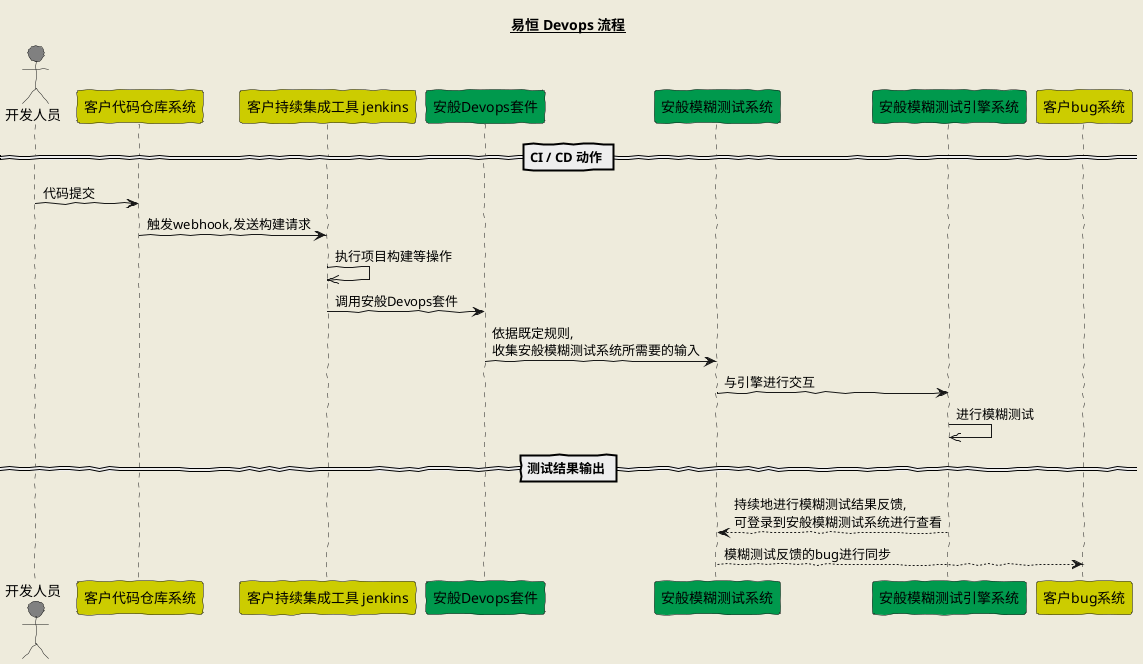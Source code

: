 @startuml
skinparam backgroundColor #EEEBDC
skinparam handwritten true

title __**易恒 Devops 流程**__
actor 开发人员 as developer #grey
participant 客户代码仓库系统 as gitlab #CCCC00
participant  "客户持续集成工具 jenkins" as jenkins #CCCC00
participant  "安般Devops套件" as python  #00994D
participant 安般模糊测试系统 as anban  #00994D
participant 安般模糊测试引擎系统 as engine #00994D
participant 客户bug系统 as bug #CCCC00

== CI / CD 动作 ==

developer -> gitlab: 代码提交
gitlab -> jenkins: 触发webhook,发送构建请求

jenkins ->> jenkins: 执行项目构建等操作

jenkins -> python: 调用安般Devops套件
python -> anban: 依据既定规则,\n收集安般模糊测试系统所需要的输入
anban -> engine: 与引擎进行交互
engine ->> engine : 进行模糊测试

== 测试结果输出 ==
engine --> anban: 持续地进行模糊测试结果反馈,\n可登录到安般模糊测试系统进行查看
anban --> bug: 模糊测试反馈的bug进行同步
@enduml